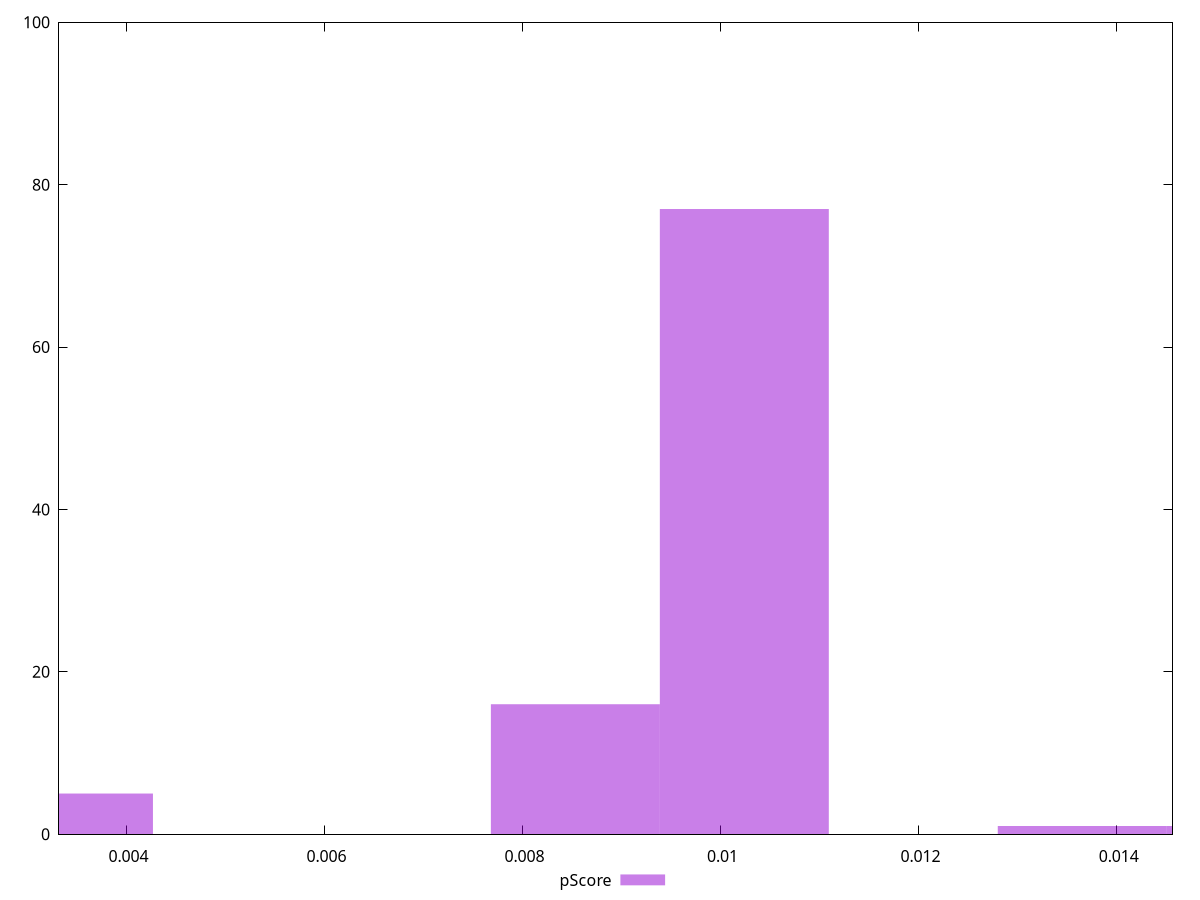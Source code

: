 reset

$pScore <<EOF
0.010239538749728975 77
0.008532948958107479 16
0.0034131795832429914 5
0.015359308124593461 1
0.013652718332971965 1
EOF

set key outside below
set boxwidth 0.0017065897916214957
set xrange [0.0033175663358654406:0.014564200808670935]
set yrange [0:100]
set trange [0:100]
set style fill transparent solid 0.5 noborder
set terminal svg size 640, 490 enhanced background rgb 'white'
set output "reprap/cumulative-layout-shift/samples/pages+cached+noexternal+nomedia+nocss/pScore/histogram.svg"

plot $pScore title "pScore" with boxes

reset

